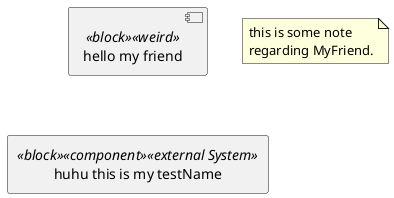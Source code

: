 ' glob_alias = "HelloMyFriend"
' glob_expected_result = ("hello my friend", "component", ["block", "weird"])
@startuml

component "hello my friend" <<block>> <<weird>> as HelloMyFriend

note as n1
    this is some note
    regarding MyFriend.
end note

rectangle "huhu this is my testName" <<block>> <<component>><<external System>> as hu


@enduml